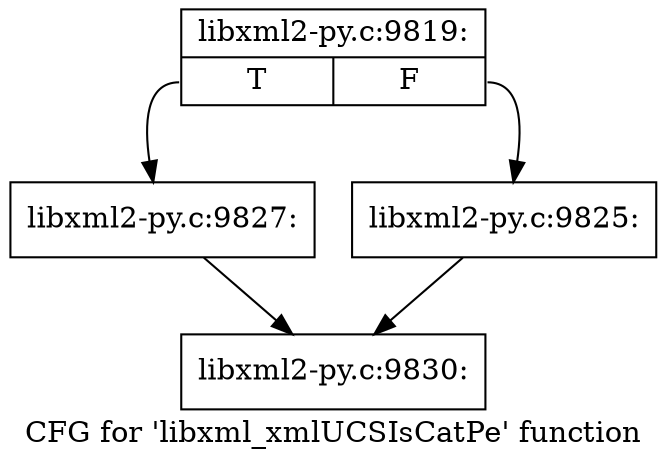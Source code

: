 digraph "CFG for 'libxml_xmlUCSIsCatPe' function" {
	label="CFG for 'libxml_xmlUCSIsCatPe' function";

	Node0x4569720 [shape=record,label="{libxml2-py.c:9819:|{<s0>T|<s1>F}}"];
	Node0x4569720:s0 -> Node0x456c5d0;
	Node0x4569720:s1 -> Node0x456c580;
	Node0x456c580 [shape=record,label="{libxml2-py.c:9825:}"];
	Node0x456c580 -> Node0x456b1e0;
	Node0x456c5d0 [shape=record,label="{libxml2-py.c:9827:}"];
	Node0x456c5d0 -> Node0x456b1e0;
	Node0x456b1e0 [shape=record,label="{libxml2-py.c:9830:}"];
}
